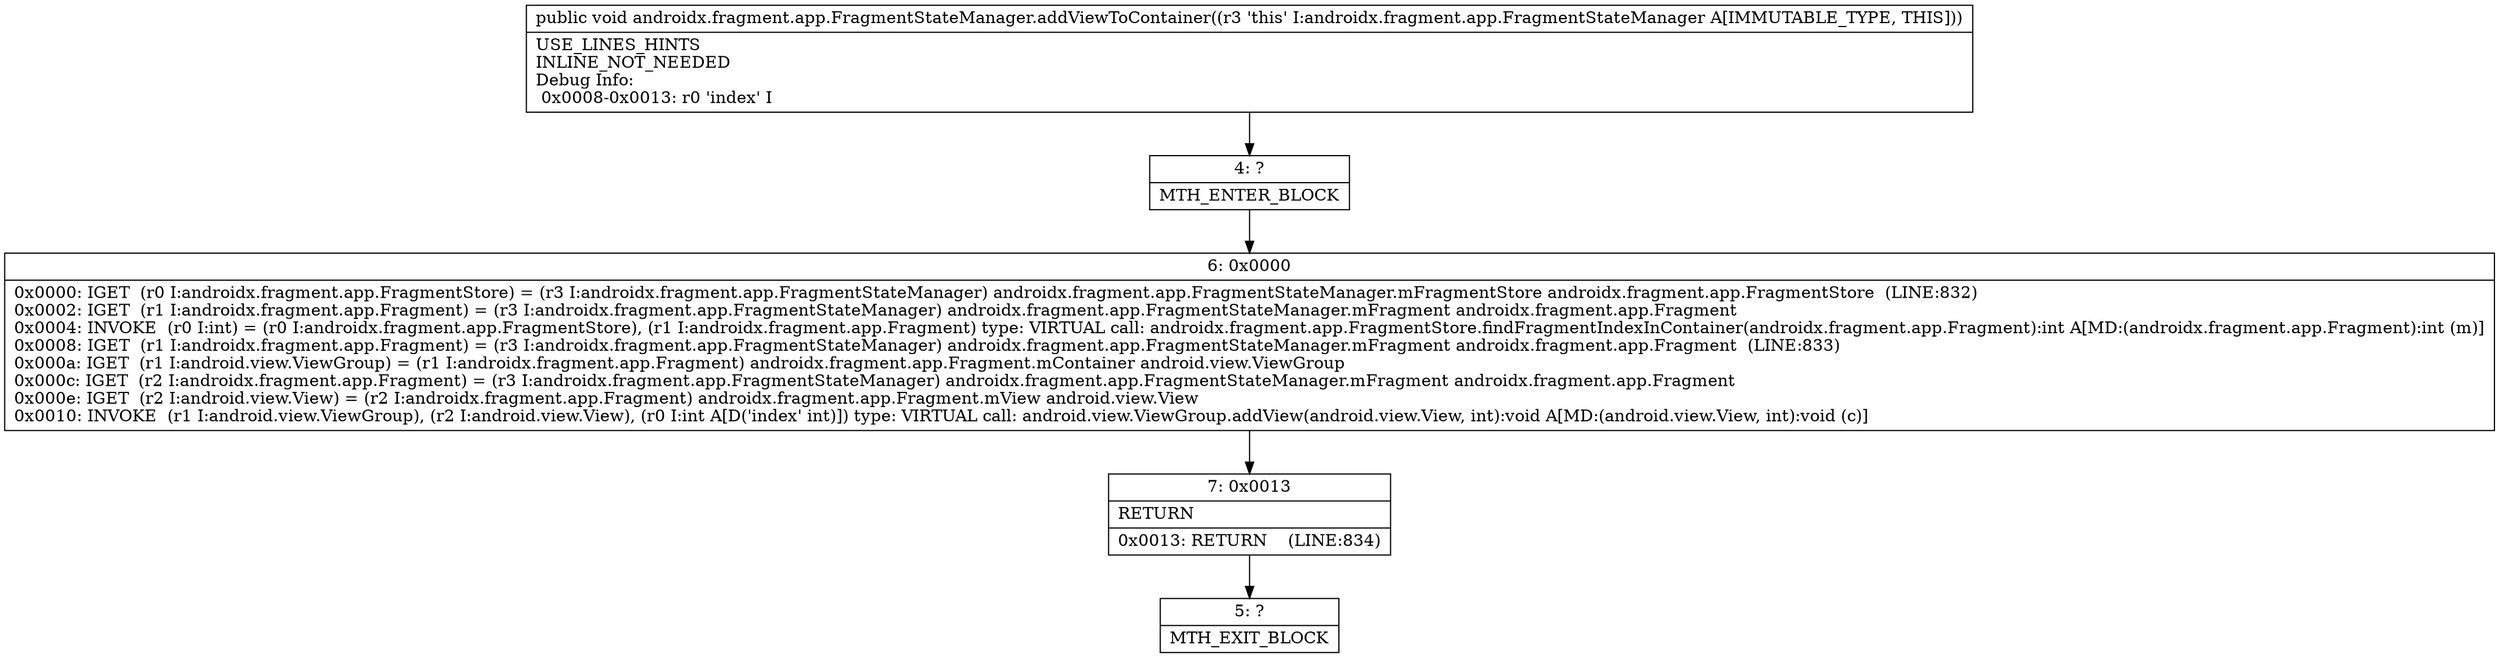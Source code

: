 digraph "CFG forandroidx.fragment.app.FragmentStateManager.addViewToContainer()V" {
Node_4 [shape=record,label="{4\:\ ?|MTH_ENTER_BLOCK\l}"];
Node_6 [shape=record,label="{6\:\ 0x0000|0x0000: IGET  (r0 I:androidx.fragment.app.FragmentStore) = (r3 I:androidx.fragment.app.FragmentStateManager) androidx.fragment.app.FragmentStateManager.mFragmentStore androidx.fragment.app.FragmentStore  (LINE:832)\l0x0002: IGET  (r1 I:androidx.fragment.app.Fragment) = (r3 I:androidx.fragment.app.FragmentStateManager) androidx.fragment.app.FragmentStateManager.mFragment androidx.fragment.app.Fragment \l0x0004: INVOKE  (r0 I:int) = (r0 I:androidx.fragment.app.FragmentStore), (r1 I:androidx.fragment.app.Fragment) type: VIRTUAL call: androidx.fragment.app.FragmentStore.findFragmentIndexInContainer(androidx.fragment.app.Fragment):int A[MD:(androidx.fragment.app.Fragment):int (m)]\l0x0008: IGET  (r1 I:androidx.fragment.app.Fragment) = (r3 I:androidx.fragment.app.FragmentStateManager) androidx.fragment.app.FragmentStateManager.mFragment androidx.fragment.app.Fragment  (LINE:833)\l0x000a: IGET  (r1 I:android.view.ViewGroup) = (r1 I:androidx.fragment.app.Fragment) androidx.fragment.app.Fragment.mContainer android.view.ViewGroup \l0x000c: IGET  (r2 I:androidx.fragment.app.Fragment) = (r3 I:androidx.fragment.app.FragmentStateManager) androidx.fragment.app.FragmentStateManager.mFragment androidx.fragment.app.Fragment \l0x000e: IGET  (r2 I:android.view.View) = (r2 I:androidx.fragment.app.Fragment) androidx.fragment.app.Fragment.mView android.view.View \l0x0010: INVOKE  (r1 I:android.view.ViewGroup), (r2 I:android.view.View), (r0 I:int A[D('index' int)]) type: VIRTUAL call: android.view.ViewGroup.addView(android.view.View, int):void A[MD:(android.view.View, int):void (c)]\l}"];
Node_7 [shape=record,label="{7\:\ 0x0013|RETURN\l|0x0013: RETURN    (LINE:834)\l}"];
Node_5 [shape=record,label="{5\:\ ?|MTH_EXIT_BLOCK\l}"];
MethodNode[shape=record,label="{public void androidx.fragment.app.FragmentStateManager.addViewToContainer((r3 'this' I:androidx.fragment.app.FragmentStateManager A[IMMUTABLE_TYPE, THIS]))  | USE_LINES_HINTS\lINLINE_NOT_NEEDED\lDebug Info:\l  0x0008\-0x0013: r0 'index' I\l}"];
MethodNode -> Node_4;Node_4 -> Node_6;
Node_6 -> Node_7;
Node_7 -> Node_5;
}


